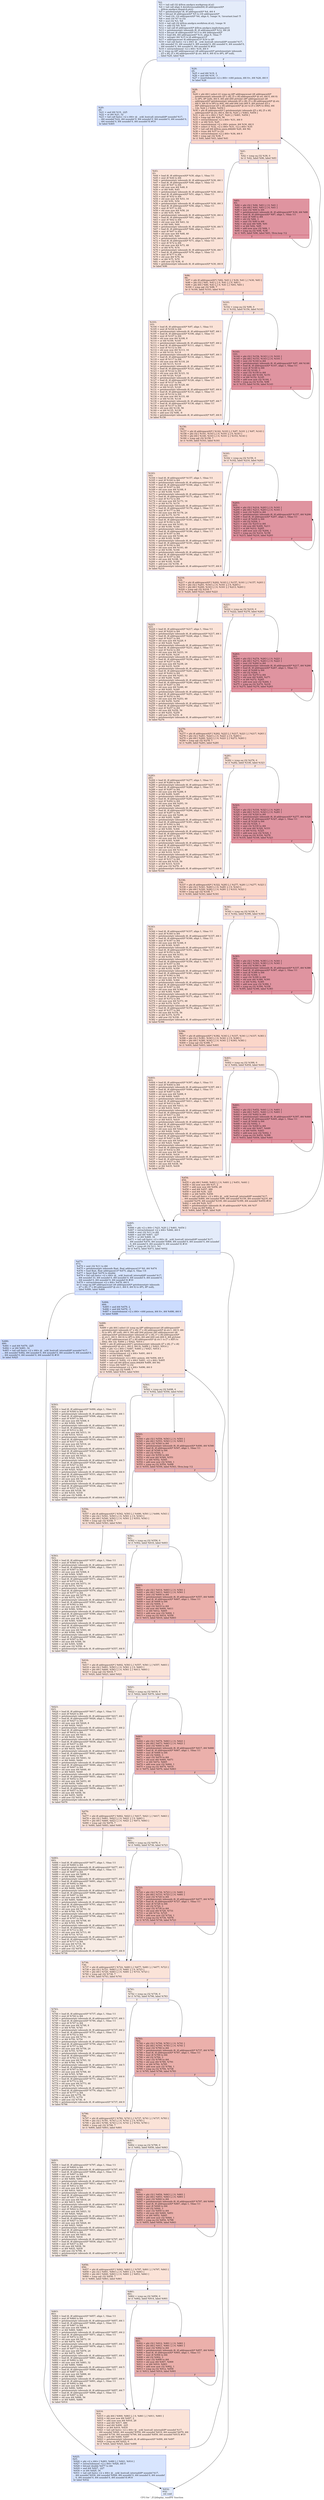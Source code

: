 digraph "CFG for '_Z12display_randPfi' function" {
	label="CFG for '_Z12display_randPfi' function";

	Node0x5fdcbc0 [shape=record,color="#3d50c3ff", style=filled, fillcolor="#c1d4f470",label="{%2:\l  %3 = tail call i32 @llvm.amdgcn.workgroup.id.x()\l  %4 = tail call align 4 dereferenceable(64) i8 addrspace(4)*\l... @llvm.amdgcn.dispatch.ptr()\l  %5 = getelementptr i8, i8 addrspace(4)* %4, i64 4\l  %6 = bitcast i8 addrspace(4)* %5 to i16 addrspace(4)*\l  %7 = load i16, i16 addrspace(4)* %6, align 4, !range !4, !invariant.load !5\l  %8 = zext i16 %7 to i32\l  %9 = mul i32 %3, %8\l  %10 = tail call i32 @llvm.amdgcn.workitem.id.x(), !range !6\l  %11 = add i32 %9, %10\l  %12 = tail call i8 addrspace(4)* @llvm.amdgcn.implicitarg.ptr()\l  %13 = getelementptr inbounds i8, i8 addrspace(4)* %12, i64 24\l  %14 = bitcast i8 addrspace(4)* %13 to i64 addrspace(4)*\l  %15 = load i64, i64 addrspace(4)* %14, align 8, !tbaa !7\l  %16 = inttoptr i64 %15 to i8 addrspace(1)*\l  %17 = addrspacecast i8 addrspace(1)* %16 to i8*\l  %18 = tail call fastcc \<2 x i64\> @__ockl_hostcall_internal(i8* noundef %17,\l... i64 noundef 33, i64 noundef 0, i64 noundef 0, i64 noundef 0, i64 noundef 0,\l... i64 noundef 0, i64 noundef 0, i64 noundef 0) #10\l  %19 = extractelement \<2 x i64\> %18, i64 0\l  br i1 icmp eq (i8* addrspacecast (i8 addrspace(4)* getelementptr inbounds\l... ([5 x i8], [5 x i8] addrspace(4)* @.str, i64 0, i64 0) to i8*), i8* null),\l... label %20, label %24\l|{<s0>T|<s1>F}}"];
	Node0x5fdcbc0:s0 -> Node0x5fdf930;
	Node0x5fdcbc0:s1 -> Node0x5fe0320;
	Node0x5fdf930 [shape=record,color="#3d50c3ff", style=filled, fillcolor="#a7c5fe70",label="{%20:\l20:                                               \l  %21 = and i64 %19, -225\l  %22 = or i64 %21, 32\l  %23 = tail call fastcc \<2 x i64\> @__ockl_hostcall_internal(i8* noundef %17,\l... i64 noundef %22, i64 noundef 0, i64 noundef 0, i64 noundef 0, i64 noundef 0,\l... i64 noundef 0, i64 noundef 0, i64 noundef 0) #10\l  br label %465\l}"];
	Node0x5fdf930 -> Node0x5fe05e0;
	Node0x5fe0320 [shape=record,color="#3d50c3ff", style=filled, fillcolor="#a7c5fe70",label="{%24:\l24:                                               \l  %25 = and i64 %19, 2\l  %26 = and i64 %19, -3\l  %27 = insertelement \<2 x i64\> \<i64 poison, i64 0\>, i64 %26, i64 0\l  br label %28\l}"];
	Node0x5fe0320 -> Node0x5fe1180;
	Node0x5fe1180 [shape=record,color="#3d50c3ff", style=filled, fillcolor="#f6a38570",label="{%28:\l28:                                               \l  %29 = phi i64 [ select (i1 icmp eq (i8* addrspacecast (i8 addrspace(4)*\l... getelementptr inbounds ([5 x i8], [5 x i8] addrspace(4)* @.str, i64 0, i64 0)\l... to i8*), i8* null), i64 0, i64 add (i64 ptrtoint (i8* addrspacecast (i8\l... addrspace(4)* getelementptr inbounds ([5 x i8], [5 x i8] addrspace(4)* @.str,\l... i64 0, i64 4) to i8*) to i64), i64 add (i64 sub (i64 0, i64 ptrtoint ([5 x\l... i8]* addrspacecast ([5 x i8] addrspace(4)* @.str to [5 x i8]*) to i64)), i64\l... 1))), %24 ], [ %462, %454 ]\l  %30 = phi i8 addrspace(4)* [ getelementptr inbounds ([5 x i8], [5 x i8]\l... addrspace(4)* @.str, i64 0, i64 0), %24 ], [ %463, %454 ]\l  %31 = phi \<2 x i64\> [ %27, %24 ], [ %461, %454 ]\l  %32 = icmp ugt i64 %29, 56\l  %33 = extractelement \<2 x i64\> %31, i64 0\l  %34 = or i64 %33, %25\l  %35 = insertelement \<2 x i64\> poison, i64 %34, i64 0\l  %36 = select i1 %32, \<2 x i64\> %31, \<2 x i64\> %35\l  %37 = tail call i64 @llvm.umin.i64(i64 %29, i64 56)\l  %38 = trunc i64 %37 to i32\l  %39 = extractelement \<2 x i64\> %36, i64 0\l  %40 = icmp ugt i32 %38, 7\l  br i1 %40, label %43, label %41\l|{<s0>T|<s1>F}}"];
	Node0x5fe1180:s0 -> Node0x5fe21d0;
	Node0x5fe1180:s1 -> Node0x5fe2260;
	Node0x5fe2260 [shape=record,color="#3d50c3ff", style=filled, fillcolor="#f6bfa670",label="{%41:\l41:                                               \l  %42 = icmp eq i32 %38, 0\l  br i1 %42, label %96, label %83\l|{<s0>T|<s1>F}}"];
	Node0x5fe2260:s0 -> Node0x5fe2460;
	Node0x5fe2260:s1 -> Node0x5fe24b0;
	Node0x5fe21d0 [shape=record,color="#3d50c3ff", style=filled, fillcolor="#f6bfa670",label="{%43:\l43:                                               \l  %44 = load i8, i8 addrspace(4)* %30, align 1, !tbaa !11\l  %45 = zext i8 %44 to i64\l  %46 = getelementptr inbounds i8, i8 addrspace(4)* %30, i64 1\l  %47 = load i8, i8 addrspace(4)* %46, align 1, !tbaa !11\l  %48 = zext i8 %47 to i64\l  %49 = shl nuw nsw i64 %48, 8\l  %50 = or i64 %49, %45\l  %51 = getelementptr inbounds i8, i8 addrspace(4)* %30, i64 2\l  %52 = load i8, i8 addrspace(4)* %51, align 1, !tbaa !11\l  %53 = zext i8 %52 to i64\l  %54 = shl nuw nsw i64 %53, 16\l  %55 = or i64 %50, %54\l  %56 = getelementptr inbounds i8, i8 addrspace(4)* %30, i64 3\l  %57 = load i8, i8 addrspace(4)* %56, align 1, !tbaa !11\l  %58 = zext i8 %57 to i64\l  %59 = shl nuw nsw i64 %58, 24\l  %60 = or i64 %55, %59\l  %61 = getelementptr inbounds i8, i8 addrspace(4)* %30, i64 4\l  %62 = load i8, i8 addrspace(4)* %61, align 1, !tbaa !11\l  %63 = zext i8 %62 to i64\l  %64 = shl nuw nsw i64 %63, 32\l  %65 = or i64 %60, %64\l  %66 = getelementptr inbounds i8, i8 addrspace(4)* %30, i64 5\l  %67 = load i8, i8 addrspace(4)* %66, align 1, !tbaa !11\l  %68 = zext i8 %67 to i64\l  %69 = shl nuw nsw i64 %68, 40\l  %70 = or i64 %65, %69\l  %71 = getelementptr inbounds i8, i8 addrspace(4)* %30, i64 6\l  %72 = load i8, i8 addrspace(4)* %71, align 1, !tbaa !11\l  %73 = zext i8 %72 to i64\l  %74 = shl nuw nsw i64 %73, 48\l  %75 = or i64 %70, %74\l  %76 = getelementptr inbounds i8, i8 addrspace(4)* %30, i64 7\l  %77 = load i8, i8 addrspace(4)* %76, align 1, !tbaa !11\l  %78 = zext i8 %77 to i64\l  %79 = shl nuw i64 %78, 56\l  %80 = or i64 %75, %79\l  %81 = add nsw i32 %38, -8\l  %82 = getelementptr inbounds i8, i8 addrspace(4)* %30, i64 8\l  br label %96\l}"];
	Node0x5fe21d0 -> Node0x5fe2460;
	Node0x5fe24b0 [shape=record,color="#b70d28ff", style=filled, fillcolor="#b70d2870",label="{%83:\l83:                                               \l  %84 = phi i32 [ %94, %83 ], [ 0, %41 ]\l  %85 = phi i64 [ %93, %83 ], [ 0, %41 ]\l  %86 = zext i32 %84 to i64\l  %87 = getelementptr inbounds i8, i8 addrspace(4)* %30, i64 %86\l  %88 = load i8, i8 addrspace(4)* %87, align 1, !tbaa !11\l  %89 = zext i8 %88 to i64\l  %90 = shl i32 %84, 3\l  %91 = zext i32 %90 to i64\l  %92 = shl nuw i64 %89, %91\l  %93 = or i64 %92, %85\l  %94 = add nuw nsw i32 %84, 1\l  %95 = icmp eq i32 %94, %38\l  br i1 %95, label %96, label %83, !llvm.loop !12\l|{<s0>T|<s1>F}}"];
	Node0x5fe24b0:s0 -> Node0x5fe2460;
	Node0x5fe24b0:s1 -> Node0x5fe24b0;
	Node0x5fe2460 [shape=record,color="#3d50c3ff", style=filled, fillcolor="#f6a38570",label="{%96:\l96:                                               \l  %97 = phi i8 addrspace(4)* [ %82, %43 ], [ %30, %41 ], [ %30, %83 ]\l  %98 = phi i32 [ %81, %43 ], [ 0, %41 ], [ 0, %83 ]\l  %99 = phi i64 [ %80, %43 ], [ 0, %41 ], [ %93, %83 ]\l  %100 = icmp ugt i32 %98, 7\l  br i1 %100, label %103, label %101\l|{<s0>T|<s1>F}}"];
	Node0x5fe2460:s0 -> Node0x5fe5160;
	Node0x5fe2460:s1 -> Node0x5fe51b0;
	Node0x5fe51b0 [shape=record,color="#3d50c3ff", style=filled, fillcolor="#f6bfa670",label="{%101:\l101:                                              \l  %102 = icmp eq i32 %98, 0\l  br i1 %102, label %156, label %143\l|{<s0>T|<s1>F}}"];
	Node0x5fe51b0:s0 -> Node0x5fe5380;
	Node0x5fe51b0:s1 -> Node0x5fe53d0;
	Node0x5fe5160 [shape=record,color="#3d50c3ff", style=filled, fillcolor="#f6bfa670",label="{%103:\l103:                                              \l  %104 = load i8, i8 addrspace(4)* %97, align 1, !tbaa !11\l  %105 = zext i8 %104 to i64\l  %106 = getelementptr inbounds i8, i8 addrspace(4)* %97, i64 1\l  %107 = load i8, i8 addrspace(4)* %106, align 1, !tbaa !11\l  %108 = zext i8 %107 to i64\l  %109 = shl nuw nsw i64 %108, 8\l  %110 = or i64 %109, %105\l  %111 = getelementptr inbounds i8, i8 addrspace(4)* %97, i64 2\l  %112 = load i8, i8 addrspace(4)* %111, align 1, !tbaa !11\l  %113 = zext i8 %112 to i64\l  %114 = shl nuw nsw i64 %113, 16\l  %115 = or i64 %110, %114\l  %116 = getelementptr inbounds i8, i8 addrspace(4)* %97, i64 3\l  %117 = load i8, i8 addrspace(4)* %116, align 1, !tbaa !11\l  %118 = zext i8 %117 to i64\l  %119 = shl nuw nsw i64 %118, 24\l  %120 = or i64 %115, %119\l  %121 = getelementptr inbounds i8, i8 addrspace(4)* %97, i64 4\l  %122 = load i8, i8 addrspace(4)* %121, align 1, !tbaa !11\l  %123 = zext i8 %122 to i64\l  %124 = shl nuw nsw i64 %123, 32\l  %125 = or i64 %120, %124\l  %126 = getelementptr inbounds i8, i8 addrspace(4)* %97, i64 5\l  %127 = load i8, i8 addrspace(4)* %126, align 1, !tbaa !11\l  %128 = zext i8 %127 to i64\l  %129 = shl nuw nsw i64 %128, 40\l  %130 = or i64 %125, %129\l  %131 = getelementptr inbounds i8, i8 addrspace(4)* %97, i64 6\l  %132 = load i8, i8 addrspace(4)* %131, align 1, !tbaa !11\l  %133 = zext i8 %132 to i64\l  %134 = shl nuw nsw i64 %133, 48\l  %135 = or i64 %130, %134\l  %136 = getelementptr inbounds i8, i8 addrspace(4)* %97, i64 7\l  %137 = load i8, i8 addrspace(4)* %136, align 1, !tbaa !11\l  %138 = zext i8 %137 to i64\l  %139 = shl nuw i64 %138, 56\l  %140 = or i64 %135, %139\l  %141 = add nsw i32 %98, -8\l  %142 = getelementptr inbounds i8, i8 addrspace(4)* %97, i64 8\l  br label %156\l}"];
	Node0x5fe5160 -> Node0x5fe5380;
	Node0x5fe53d0 [shape=record,color="#b70d28ff", style=filled, fillcolor="#b70d2870",label="{%143:\l143:                                              \l  %144 = phi i32 [ %154, %143 ], [ 0, %101 ]\l  %145 = phi i64 [ %153, %143 ], [ 0, %101 ]\l  %146 = zext i32 %144 to i64\l  %147 = getelementptr inbounds i8, i8 addrspace(4)* %97, i64 %146\l  %148 = load i8, i8 addrspace(4)* %147, align 1, !tbaa !11\l  %149 = zext i8 %148 to i64\l  %150 = shl i32 %144, 3\l  %151 = zext i32 %150 to i64\l  %152 = shl nuw i64 %149, %151\l  %153 = or i64 %152, %145\l  %154 = add nuw nsw i32 %144, 1\l  %155 = icmp eq i32 %154, %98\l  br i1 %155, label %156, label %143\l|{<s0>T|<s1>F}}"];
	Node0x5fe53d0:s0 -> Node0x5fe5380;
	Node0x5fe53d0:s1 -> Node0x5fe53d0;
	Node0x5fe5380 [shape=record,color="#3d50c3ff", style=filled, fillcolor="#f6a38570",label="{%156:\l156:                                              \l  %157 = phi i8 addrspace(4)* [ %142, %103 ], [ %97, %101 ], [ %97, %143 ]\l  %158 = phi i32 [ %141, %103 ], [ 0, %101 ], [ 0, %143 ]\l  %159 = phi i64 [ %140, %103 ], [ 0, %101 ], [ %153, %143 ]\l  %160 = icmp ugt i32 %158, 7\l  br i1 %160, label %163, label %161\l|{<s0>T|<s1>F}}"];
	Node0x5fe5380:s0 -> Node0x5fe78a0;
	Node0x5fe5380:s1 -> Node0x5fe78f0;
	Node0x5fe78f0 [shape=record,color="#3d50c3ff", style=filled, fillcolor="#f6bfa670",label="{%161:\l161:                                              \l  %162 = icmp eq i32 %158, 0\l  br i1 %162, label %216, label %203\l|{<s0>T|<s1>F}}"];
	Node0x5fe78f0:s0 -> Node0x5fe7a80;
	Node0x5fe78f0:s1 -> Node0x5fe7ad0;
	Node0x5fe78a0 [shape=record,color="#3d50c3ff", style=filled, fillcolor="#f6bfa670",label="{%163:\l163:                                              \l  %164 = load i8, i8 addrspace(4)* %157, align 1, !tbaa !11\l  %165 = zext i8 %164 to i64\l  %166 = getelementptr inbounds i8, i8 addrspace(4)* %157, i64 1\l  %167 = load i8, i8 addrspace(4)* %166, align 1, !tbaa !11\l  %168 = zext i8 %167 to i64\l  %169 = shl nuw nsw i64 %168, 8\l  %170 = or i64 %169, %165\l  %171 = getelementptr inbounds i8, i8 addrspace(4)* %157, i64 2\l  %172 = load i8, i8 addrspace(4)* %171, align 1, !tbaa !11\l  %173 = zext i8 %172 to i64\l  %174 = shl nuw nsw i64 %173, 16\l  %175 = or i64 %170, %174\l  %176 = getelementptr inbounds i8, i8 addrspace(4)* %157, i64 3\l  %177 = load i8, i8 addrspace(4)* %176, align 1, !tbaa !11\l  %178 = zext i8 %177 to i64\l  %179 = shl nuw nsw i64 %178, 24\l  %180 = or i64 %175, %179\l  %181 = getelementptr inbounds i8, i8 addrspace(4)* %157, i64 4\l  %182 = load i8, i8 addrspace(4)* %181, align 1, !tbaa !11\l  %183 = zext i8 %182 to i64\l  %184 = shl nuw nsw i64 %183, 32\l  %185 = or i64 %180, %184\l  %186 = getelementptr inbounds i8, i8 addrspace(4)* %157, i64 5\l  %187 = load i8, i8 addrspace(4)* %186, align 1, !tbaa !11\l  %188 = zext i8 %187 to i64\l  %189 = shl nuw nsw i64 %188, 40\l  %190 = or i64 %185, %189\l  %191 = getelementptr inbounds i8, i8 addrspace(4)* %157, i64 6\l  %192 = load i8, i8 addrspace(4)* %191, align 1, !tbaa !11\l  %193 = zext i8 %192 to i64\l  %194 = shl nuw nsw i64 %193, 48\l  %195 = or i64 %190, %194\l  %196 = getelementptr inbounds i8, i8 addrspace(4)* %157, i64 7\l  %197 = load i8, i8 addrspace(4)* %196, align 1, !tbaa !11\l  %198 = zext i8 %197 to i64\l  %199 = shl nuw i64 %198, 56\l  %200 = or i64 %195, %199\l  %201 = add nsw i32 %158, -8\l  %202 = getelementptr inbounds i8, i8 addrspace(4)* %157, i64 8\l  br label %216\l}"];
	Node0x5fe78a0 -> Node0x5fe7a80;
	Node0x5fe7ad0 [shape=record,color="#b70d28ff", style=filled, fillcolor="#b70d2870",label="{%203:\l203:                                              \l  %204 = phi i32 [ %214, %203 ], [ 0, %161 ]\l  %205 = phi i64 [ %213, %203 ], [ 0, %161 ]\l  %206 = zext i32 %204 to i64\l  %207 = getelementptr inbounds i8, i8 addrspace(4)* %157, i64 %206\l  %208 = load i8, i8 addrspace(4)* %207, align 1, !tbaa !11\l  %209 = zext i8 %208 to i64\l  %210 = shl i32 %204, 3\l  %211 = zext i32 %210 to i64\l  %212 = shl nuw i64 %209, %211\l  %213 = or i64 %212, %205\l  %214 = add nuw nsw i32 %204, 1\l  %215 = icmp eq i32 %214, %158\l  br i1 %215, label %216, label %203\l|{<s0>T|<s1>F}}"];
	Node0x5fe7ad0:s0 -> Node0x5fe7a80;
	Node0x5fe7ad0:s1 -> Node0x5fe7ad0;
	Node0x5fe7a80 [shape=record,color="#3d50c3ff", style=filled, fillcolor="#f6a38570",label="{%216:\l216:                                              \l  %217 = phi i8 addrspace(4)* [ %202, %163 ], [ %157, %161 ], [ %157, %203 ]\l  %218 = phi i32 [ %201, %163 ], [ 0, %161 ], [ 0, %203 ]\l  %219 = phi i64 [ %200, %163 ], [ 0, %161 ], [ %213, %203 ]\l  %220 = icmp ugt i32 %218, 7\l  br i1 %220, label %223, label %221\l|{<s0>T|<s1>F}}"];
	Node0x5fe7a80:s0 -> Node0x5fe9b20;
	Node0x5fe7a80:s1 -> Node0x5fe9b70;
	Node0x5fe9b70 [shape=record,color="#3d50c3ff", style=filled, fillcolor="#f6bfa670",label="{%221:\l221:                                              \l  %222 = icmp eq i32 %218, 0\l  br i1 %222, label %276, label %263\l|{<s0>T|<s1>F}}"];
	Node0x5fe9b70:s0 -> Node0x5fe9d00;
	Node0x5fe9b70:s1 -> Node0x5fe9d50;
	Node0x5fe9b20 [shape=record,color="#3d50c3ff", style=filled, fillcolor="#f6bfa670",label="{%223:\l223:                                              \l  %224 = load i8, i8 addrspace(4)* %217, align 1, !tbaa !11\l  %225 = zext i8 %224 to i64\l  %226 = getelementptr inbounds i8, i8 addrspace(4)* %217, i64 1\l  %227 = load i8, i8 addrspace(4)* %226, align 1, !tbaa !11\l  %228 = zext i8 %227 to i64\l  %229 = shl nuw nsw i64 %228, 8\l  %230 = or i64 %229, %225\l  %231 = getelementptr inbounds i8, i8 addrspace(4)* %217, i64 2\l  %232 = load i8, i8 addrspace(4)* %231, align 1, !tbaa !11\l  %233 = zext i8 %232 to i64\l  %234 = shl nuw nsw i64 %233, 16\l  %235 = or i64 %230, %234\l  %236 = getelementptr inbounds i8, i8 addrspace(4)* %217, i64 3\l  %237 = load i8, i8 addrspace(4)* %236, align 1, !tbaa !11\l  %238 = zext i8 %237 to i64\l  %239 = shl nuw nsw i64 %238, 24\l  %240 = or i64 %235, %239\l  %241 = getelementptr inbounds i8, i8 addrspace(4)* %217, i64 4\l  %242 = load i8, i8 addrspace(4)* %241, align 1, !tbaa !11\l  %243 = zext i8 %242 to i64\l  %244 = shl nuw nsw i64 %243, 32\l  %245 = or i64 %240, %244\l  %246 = getelementptr inbounds i8, i8 addrspace(4)* %217, i64 5\l  %247 = load i8, i8 addrspace(4)* %246, align 1, !tbaa !11\l  %248 = zext i8 %247 to i64\l  %249 = shl nuw nsw i64 %248, 40\l  %250 = or i64 %245, %249\l  %251 = getelementptr inbounds i8, i8 addrspace(4)* %217, i64 6\l  %252 = load i8, i8 addrspace(4)* %251, align 1, !tbaa !11\l  %253 = zext i8 %252 to i64\l  %254 = shl nuw nsw i64 %253, 48\l  %255 = or i64 %250, %254\l  %256 = getelementptr inbounds i8, i8 addrspace(4)* %217, i64 7\l  %257 = load i8, i8 addrspace(4)* %256, align 1, !tbaa !11\l  %258 = zext i8 %257 to i64\l  %259 = shl nuw i64 %258, 56\l  %260 = or i64 %255, %259\l  %261 = add nsw i32 %218, -8\l  %262 = getelementptr inbounds i8, i8 addrspace(4)* %217, i64 8\l  br label %276\l}"];
	Node0x5fe9b20 -> Node0x5fe9d00;
	Node0x5fe9d50 [shape=record,color="#b70d28ff", style=filled, fillcolor="#b70d2870",label="{%263:\l263:                                              \l  %264 = phi i32 [ %274, %263 ], [ 0, %221 ]\l  %265 = phi i64 [ %273, %263 ], [ 0, %221 ]\l  %266 = zext i32 %264 to i64\l  %267 = getelementptr inbounds i8, i8 addrspace(4)* %217, i64 %266\l  %268 = load i8, i8 addrspace(4)* %267, align 1, !tbaa !11\l  %269 = zext i8 %268 to i64\l  %270 = shl i32 %264, 3\l  %271 = zext i32 %270 to i64\l  %272 = shl nuw i64 %269, %271\l  %273 = or i64 %272, %265\l  %274 = add nuw nsw i32 %264, 1\l  %275 = icmp eq i32 %274, %218\l  br i1 %275, label %276, label %263\l|{<s0>T|<s1>F}}"];
	Node0x5fe9d50:s0 -> Node0x5fe9d00;
	Node0x5fe9d50:s1 -> Node0x5fe9d50;
	Node0x5fe9d00 [shape=record,color="#3d50c3ff", style=filled, fillcolor="#f6a38570",label="{%276:\l276:                                              \l  %277 = phi i8 addrspace(4)* [ %262, %223 ], [ %217, %221 ], [ %217, %263 ]\l  %278 = phi i32 [ %261, %223 ], [ 0, %221 ], [ 0, %263 ]\l  %279 = phi i64 [ %260, %223 ], [ 0, %221 ], [ %273, %263 ]\l  %280 = icmp ugt i32 %278, 7\l  br i1 %280, label %283, label %281\l|{<s0>T|<s1>F}}"];
	Node0x5fe9d00:s0 -> Node0x5fec590;
	Node0x5fe9d00:s1 -> Node0x5fec5e0;
	Node0x5fec5e0 [shape=record,color="#3d50c3ff", style=filled, fillcolor="#f6bfa670",label="{%281:\l281:                                              \l  %282 = icmp eq i32 %278, 0\l  br i1 %282, label %336, label %323\l|{<s0>T|<s1>F}}"];
	Node0x5fec5e0:s0 -> Node0x5fec770;
	Node0x5fec5e0:s1 -> Node0x5fec7c0;
	Node0x5fec590 [shape=record,color="#3d50c3ff", style=filled, fillcolor="#f6bfa670",label="{%283:\l283:                                              \l  %284 = load i8, i8 addrspace(4)* %277, align 1, !tbaa !11\l  %285 = zext i8 %284 to i64\l  %286 = getelementptr inbounds i8, i8 addrspace(4)* %277, i64 1\l  %287 = load i8, i8 addrspace(4)* %286, align 1, !tbaa !11\l  %288 = zext i8 %287 to i64\l  %289 = shl nuw nsw i64 %288, 8\l  %290 = or i64 %289, %285\l  %291 = getelementptr inbounds i8, i8 addrspace(4)* %277, i64 2\l  %292 = load i8, i8 addrspace(4)* %291, align 1, !tbaa !11\l  %293 = zext i8 %292 to i64\l  %294 = shl nuw nsw i64 %293, 16\l  %295 = or i64 %290, %294\l  %296 = getelementptr inbounds i8, i8 addrspace(4)* %277, i64 3\l  %297 = load i8, i8 addrspace(4)* %296, align 1, !tbaa !11\l  %298 = zext i8 %297 to i64\l  %299 = shl nuw nsw i64 %298, 24\l  %300 = or i64 %295, %299\l  %301 = getelementptr inbounds i8, i8 addrspace(4)* %277, i64 4\l  %302 = load i8, i8 addrspace(4)* %301, align 1, !tbaa !11\l  %303 = zext i8 %302 to i64\l  %304 = shl nuw nsw i64 %303, 32\l  %305 = or i64 %300, %304\l  %306 = getelementptr inbounds i8, i8 addrspace(4)* %277, i64 5\l  %307 = load i8, i8 addrspace(4)* %306, align 1, !tbaa !11\l  %308 = zext i8 %307 to i64\l  %309 = shl nuw nsw i64 %308, 40\l  %310 = or i64 %305, %309\l  %311 = getelementptr inbounds i8, i8 addrspace(4)* %277, i64 6\l  %312 = load i8, i8 addrspace(4)* %311, align 1, !tbaa !11\l  %313 = zext i8 %312 to i64\l  %314 = shl nuw nsw i64 %313, 48\l  %315 = or i64 %310, %314\l  %316 = getelementptr inbounds i8, i8 addrspace(4)* %277, i64 7\l  %317 = load i8, i8 addrspace(4)* %316, align 1, !tbaa !11\l  %318 = zext i8 %317 to i64\l  %319 = shl nuw i64 %318, 56\l  %320 = or i64 %315, %319\l  %321 = add nsw i32 %278, -8\l  %322 = getelementptr inbounds i8, i8 addrspace(4)* %277, i64 8\l  br label %336\l}"];
	Node0x5fec590 -> Node0x5fec770;
	Node0x5fec7c0 [shape=record,color="#b70d28ff", style=filled, fillcolor="#b70d2870",label="{%323:\l323:                                              \l  %324 = phi i32 [ %334, %323 ], [ 0, %281 ]\l  %325 = phi i64 [ %333, %323 ], [ 0, %281 ]\l  %326 = zext i32 %324 to i64\l  %327 = getelementptr inbounds i8, i8 addrspace(4)* %277, i64 %326\l  %328 = load i8, i8 addrspace(4)* %327, align 1, !tbaa !11\l  %329 = zext i8 %328 to i64\l  %330 = shl i32 %324, 3\l  %331 = zext i32 %330 to i64\l  %332 = shl nuw i64 %329, %331\l  %333 = or i64 %332, %325\l  %334 = add nuw nsw i32 %324, 1\l  %335 = icmp eq i32 %334, %278\l  br i1 %335, label %336, label %323\l|{<s0>T|<s1>F}}"];
	Node0x5fec7c0:s0 -> Node0x5fec770;
	Node0x5fec7c0:s1 -> Node0x5fec7c0;
	Node0x5fec770 [shape=record,color="#3d50c3ff", style=filled, fillcolor="#f6a38570",label="{%336:\l336:                                              \l  %337 = phi i8 addrspace(4)* [ %322, %283 ], [ %277, %281 ], [ %277, %323 ]\l  %338 = phi i32 [ %321, %283 ], [ 0, %281 ], [ 0, %323 ]\l  %339 = phi i64 [ %320, %283 ], [ 0, %281 ], [ %333, %323 ]\l  %340 = icmp ugt i32 %338, 7\l  br i1 %340, label %343, label %341\l|{<s0>T|<s1>F}}"];
	Node0x5fec770:s0 -> Node0x5fef1e0;
	Node0x5fec770:s1 -> Node0x5fef230;
	Node0x5fef230 [shape=record,color="#3d50c3ff", style=filled, fillcolor="#f6bfa670",label="{%341:\l341:                                              \l  %342 = icmp eq i32 %338, 0\l  br i1 %342, label %396, label %383\l|{<s0>T|<s1>F}}"];
	Node0x5fef230:s0 -> Node0x5fef3c0;
	Node0x5fef230:s1 -> Node0x5fef410;
	Node0x5fef1e0 [shape=record,color="#3d50c3ff", style=filled, fillcolor="#f6bfa670",label="{%343:\l343:                                              \l  %344 = load i8, i8 addrspace(4)* %337, align 1, !tbaa !11\l  %345 = zext i8 %344 to i64\l  %346 = getelementptr inbounds i8, i8 addrspace(4)* %337, i64 1\l  %347 = load i8, i8 addrspace(4)* %346, align 1, !tbaa !11\l  %348 = zext i8 %347 to i64\l  %349 = shl nuw nsw i64 %348, 8\l  %350 = or i64 %349, %345\l  %351 = getelementptr inbounds i8, i8 addrspace(4)* %337, i64 2\l  %352 = load i8, i8 addrspace(4)* %351, align 1, !tbaa !11\l  %353 = zext i8 %352 to i64\l  %354 = shl nuw nsw i64 %353, 16\l  %355 = or i64 %350, %354\l  %356 = getelementptr inbounds i8, i8 addrspace(4)* %337, i64 3\l  %357 = load i8, i8 addrspace(4)* %356, align 1, !tbaa !11\l  %358 = zext i8 %357 to i64\l  %359 = shl nuw nsw i64 %358, 24\l  %360 = or i64 %355, %359\l  %361 = getelementptr inbounds i8, i8 addrspace(4)* %337, i64 4\l  %362 = load i8, i8 addrspace(4)* %361, align 1, !tbaa !11\l  %363 = zext i8 %362 to i64\l  %364 = shl nuw nsw i64 %363, 32\l  %365 = or i64 %360, %364\l  %366 = getelementptr inbounds i8, i8 addrspace(4)* %337, i64 5\l  %367 = load i8, i8 addrspace(4)* %366, align 1, !tbaa !11\l  %368 = zext i8 %367 to i64\l  %369 = shl nuw nsw i64 %368, 40\l  %370 = or i64 %365, %369\l  %371 = getelementptr inbounds i8, i8 addrspace(4)* %337, i64 6\l  %372 = load i8, i8 addrspace(4)* %371, align 1, !tbaa !11\l  %373 = zext i8 %372 to i64\l  %374 = shl nuw nsw i64 %373, 48\l  %375 = or i64 %370, %374\l  %376 = getelementptr inbounds i8, i8 addrspace(4)* %337, i64 7\l  %377 = load i8, i8 addrspace(4)* %376, align 1, !tbaa !11\l  %378 = zext i8 %377 to i64\l  %379 = shl nuw i64 %378, 56\l  %380 = or i64 %375, %379\l  %381 = add nsw i32 %338, -8\l  %382 = getelementptr inbounds i8, i8 addrspace(4)* %337, i64 8\l  br label %396\l}"];
	Node0x5fef1e0 -> Node0x5fef3c0;
	Node0x5fef410 [shape=record,color="#b70d28ff", style=filled, fillcolor="#b70d2870",label="{%383:\l383:                                              \l  %384 = phi i32 [ %394, %383 ], [ 0, %341 ]\l  %385 = phi i64 [ %393, %383 ], [ 0, %341 ]\l  %386 = zext i32 %384 to i64\l  %387 = getelementptr inbounds i8, i8 addrspace(4)* %337, i64 %386\l  %388 = load i8, i8 addrspace(4)* %387, align 1, !tbaa !11\l  %389 = zext i8 %388 to i64\l  %390 = shl i32 %384, 3\l  %391 = zext i32 %390 to i64\l  %392 = shl nuw i64 %389, %391\l  %393 = or i64 %392, %385\l  %394 = add nuw nsw i32 %384, 1\l  %395 = icmp eq i32 %394, %338\l  br i1 %395, label %396, label %383\l|{<s0>T|<s1>F}}"];
	Node0x5fef410:s0 -> Node0x5fef3c0;
	Node0x5fef410:s1 -> Node0x5fef410;
	Node0x5fef3c0 [shape=record,color="#3d50c3ff", style=filled, fillcolor="#f6a38570",label="{%396:\l396:                                              \l  %397 = phi i8 addrspace(4)* [ %382, %343 ], [ %337, %341 ], [ %337, %383 ]\l  %398 = phi i32 [ %381, %343 ], [ 0, %341 ], [ 0, %383 ]\l  %399 = phi i64 [ %380, %343 ], [ 0, %341 ], [ %393, %383 ]\l  %400 = icmp ugt i32 %398, 7\l  br i1 %400, label %403, label %401\l|{<s0>T|<s1>F}}"];
	Node0x5fef3c0:s0 -> Node0x5ff1a40;
	Node0x5fef3c0:s1 -> Node0x5ff1a90;
	Node0x5ff1a90 [shape=record,color="#3d50c3ff", style=filled, fillcolor="#f6bfa670",label="{%401:\l401:                                              \l  %402 = icmp eq i32 %398, 0\l  br i1 %402, label %454, label %441\l|{<s0>T|<s1>F}}"];
	Node0x5ff1a90:s0 -> Node0x5fe15f0;
	Node0x5ff1a90:s1 -> Node0x5ff1c20;
	Node0x5ff1a40 [shape=record,color="#3d50c3ff", style=filled, fillcolor="#f6bfa670",label="{%403:\l403:                                              \l  %404 = load i8, i8 addrspace(4)* %397, align 1, !tbaa !11\l  %405 = zext i8 %404 to i64\l  %406 = getelementptr inbounds i8, i8 addrspace(4)* %397, i64 1\l  %407 = load i8, i8 addrspace(4)* %406, align 1, !tbaa !11\l  %408 = zext i8 %407 to i64\l  %409 = shl nuw nsw i64 %408, 8\l  %410 = or i64 %409, %405\l  %411 = getelementptr inbounds i8, i8 addrspace(4)* %397, i64 2\l  %412 = load i8, i8 addrspace(4)* %411, align 1, !tbaa !11\l  %413 = zext i8 %412 to i64\l  %414 = shl nuw nsw i64 %413, 16\l  %415 = or i64 %410, %414\l  %416 = getelementptr inbounds i8, i8 addrspace(4)* %397, i64 3\l  %417 = load i8, i8 addrspace(4)* %416, align 1, !tbaa !11\l  %418 = zext i8 %417 to i64\l  %419 = shl nuw nsw i64 %418, 24\l  %420 = or i64 %415, %419\l  %421 = getelementptr inbounds i8, i8 addrspace(4)* %397, i64 4\l  %422 = load i8, i8 addrspace(4)* %421, align 1, !tbaa !11\l  %423 = zext i8 %422 to i64\l  %424 = shl nuw nsw i64 %423, 32\l  %425 = or i64 %420, %424\l  %426 = getelementptr inbounds i8, i8 addrspace(4)* %397, i64 5\l  %427 = load i8, i8 addrspace(4)* %426, align 1, !tbaa !11\l  %428 = zext i8 %427 to i64\l  %429 = shl nuw nsw i64 %428, 40\l  %430 = or i64 %425, %429\l  %431 = getelementptr inbounds i8, i8 addrspace(4)* %397, i64 6\l  %432 = load i8, i8 addrspace(4)* %431, align 1, !tbaa !11\l  %433 = zext i8 %432 to i64\l  %434 = shl nuw nsw i64 %433, 48\l  %435 = or i64 %430, %434\l  %436 = getelementptr inbounds i8, i8 addrspace(4)* %397, i64 7\l  %437 = load i8, i8 addrspace(4)* %436, align 1, !tbaa !11\l  %438 = zext i8 %437 to i64\l  %439 = shl nuw i64 %438, 56\l  %440 = or i64 %435, %439\l  br label %454\l}"];
	Node0x5ff1a40 -> Node0x5fe15f0;
	Node0x5ff1c20 [shape=record,color="#b70d28ff", style=filled, fillcolor="#b70d2870",label="{%441:\l441:                                              \l  %442 = phi i32 [ %452, %441 ], [ 0, %401 ]\l  %443 = phi i64 [ %451, %441 ], [ 0, %401 ]\l  %444 = zext i32 %442 to i64\l  %445 = getelementptr inbounds i8, i8 addrspace(4)* %397, i64 %444\l  %446 = load i8, i8 addrspace(4)* %445, align 1, !tbaa !11\l  %447 = zext i8 %446 to i64\l  %448 = shl i32 %442, 3\l  %449 = zext i32 %448 to i64\l  %450 = shl nuw i64 %447, %449\l  %451 = or i64 %450, %443\l  %452 = add nuw nsw i32 %442, 1\l  %453 = icmp eq i32 %452, %398\l  br i1 %453, label %454, label %441\l|{<s0>T|<s1>F}}"];
	Node0x5ff1c20:s0 -> Node0x5fe15f0;
	Node0x5ff1c20:s1 -> Node0x5ff1c20;
	Node0x5fe15f0 [shape=record,color="#3d50c3ff", style=filled, fillcolor="#f6a38570",label="{%454:\l454:                                              \l  %455 = phi i64 [ %440, %403 ], [ 0, %401 ], [ %451, %441 ]\l  %456 = shl nuw nsw i64 %37, 2\l  %457 = add nuw nsw i64 %456, 28\l  %458 = and i64 %457, 480\l  %459 = and i64 %39, -225\l  %460 = or i64 %459, %458\l  %461 = tail call fastcc \<2 x i64\> @__ockl_hostcall_internal(i8* noundef %17,\l... i64 noundef %460, i64 noundef %99, i64 noundef %159, i64 noundef %219, i64\l... noundef %279, i64 noundef %339, i64 noundef %399, i64 noundef %455) #10\l  %462 = sub i64 %29, %37\l  %463 = getelementptr inbounds i8, i8 addrspace(4)* %30, i64 %37\l  %464 = icmp eq i64 %462, 0\l  br i1 %464, label %465, label %28\l|{<s0>T|<s1>F}}"];
	Node0x5fe15f0:s0 -> Node0x5fe05e0;
	Node0x5fe15f0:s1 -> Node0x5fe1180;
	Node0x5fe05e0 [shape=record,color="#3d50c3ff", style=filled, fillcolor="#c1d4f470",label="{%465:\l465:                                              \l  %466 = phi \<2 x i64\> [ %23, %20 ], [ %461, %454 ]\l  %467 = extractelement \<2 x i64\> %466, i64 0\l  %468 = zext i32 %11 to i64\l  %469 = and i64 %467, -227\l  %470 = or i64 %469, 34\l  %471 = tail call fastcc \<2 x i64\> @__ockl_hostcall_internal(i8* noundef %17,\l... i64 noundef %470, i64 noundef %468, i64 noundef 0, i64 noundef 0, i64 noundef\l... 0, i64 noundef 0, i64 noundef 0, i64 noundef 0) #10\l  %472 = icmp slt i32 %11, %1\l  br i1 %472, label %473, label %932\l|{<s0>T|<s1>F}}"];
	Node0x5fe05e0:s0 -> Node0x5ff43e0;
	Node0x5fe05e0:s1 -> Node0x5ff4610;
	Node0x5ff43e0 [shape=record,color="#3d50c3ff", style=filled, fillcolor="#a7c5fe70",label="{%473:\l473:                                              \l  %474 = sext i32 %11 to i64\l  %475 = getelementptr inbounds float, float addrspace(1)* %0, i64 %474\l  %476 = load float, float addrspace(1)* %475, align 4, !tbaa !14\l  %477 = fpext float %476 to double\l  %478 = tail call fastcc \<2 x i64\> @__ockl_hostcall_internal(i8* noundef %17,\l... i64 noundef 33, i64 noundef 0, i64 noundef 0, i64 noundef 0, i64 noundef 0,\l... i64 noundef 0, i64 noundef 0, i64 noundef 0) #10\l  %479 = extractelement \<2 x i64\> %478, i64 0\l  br i1 icmp eq (i8* addrspacecast (i8 addrspace(4)* getelementptr inbounds\l... ([7 x i8], [7 x i8] addrspace(4)* @.str.1, i64 0, i64 0) to i8*), i8* null),\l... label %480, label %484\l|{<s0>T|<s1>F}}"];
	Node0x5ff43e0:s0 -> Node0x5ff5110;
	Node0x5ff43e0:s1 -> Node0x5ff5160;
	Node0x5ff5110 [shape=record,color="#3d50c3ff", style=filled, fillcolor="#8caffe70",label="{%480:\l480:                                              \l  %481 = and i64 %479, -225\l  %482 = or i64 %481, 32\l  %483 = tail call fastcc \<2 x i64\> @__ockl_hostcall_internal(i8* noundef %17,\l... i64 noundef %482, i64 noundef 0, i64 noundef 0, i64 noundef 0, i64 noundef 0,\l... i64 noundef 0, i64 noundef 0, i64 noundef 0) #10\l  br label %925\l}"];
	Node0x5ff5110 -> Node0x5ff53d0;
	Node0x5ff5160 [shape=record,color="#3d50c3ff", style=filled, fillcolor="#8caffe70",label="{%484:\l484:                                              \l  %485 = and i64 %479, 2\l  %486 = and i64 %479, -3\l  %487 = insertelement \<2 x i64\> \<i64 poison, i64 0\>, i64 %486, i64 0\l  br label %488\l}"];
	Node0x5ff5160 -> Node0x5ff5490;
	Node0x5ff5490 [shape=record,color="#3d50c3ff", style=filled, fillcolor="#f6bfa670",label="{%488:\l488:                                              \l  %489 = phi i64 [ select (i1 icmp eq (i8* addrspacecast (i8 addrspace(4)*\l... getelementptr inbounds ([7 x i8], [7 x i8] addrspace(4)* @.str.1, i64 0, i64\l... 0) to i8*), i8* null), i64 0, i64 add (i64 ptrtoint (i8* addrspacecast (i8\l... addrspace(4)* getelementptr inbounds ([7 x i8], [7 x i8] addrspace(4)*\l... @.str.1, i64 0, i64 6) to i8*) to i64), i64 add (i64 sub (i64 0, i64 ptrtoint\l... ([7 x i8]* addrspacecast ([7 x i8] addrspace(4)* @.str.1 to [7 x i8]*) to\l... i64)), i64 1))), %484 ], [ %922, %914 ]\l  %490 = phi i8 addrspace(4)* [ getelementptr inbounds ([7 x i8], [7 x i8]\l... addrspace(4)* @.str.1, i64 0, i64 0), %484 ], [ %923, %914 ]\l  %491 = phi \<2 x i64\> [ %487, %484 ], [ %921, %914 ]\l  %492 = icmp ugt i64 %489, 56\l  %493 = extractelement \<2 x i64\> %491, i64 0\l  %494 = or i64 %493, %485\l  %495 = insertelement \<2 x i64\> poison, i64 %494, i64 0\l  %496 = select i1 %492, \<2 x i64\> %491, \<2 x i64\> %495\l  %497 = tail call i64 @llvm.umin.i64(i64 %489, i64 56)\l  %498 = trunc i64 %497 to i32\l  %499 = extractelement \<2 x i64\> %496, i64 0\l  %500 = icmp ugt i32 %498, 7\l  br i1 %500, label %503, label %501\l|{<s0>T|<s1>F}}"];
	Node0x5ff5490:s0 -> Node0x5ff6500;
	Node0x5ff5490:s1 -> Node0x5ff6590;
	Node0x5ff6590 [shape=record,color="#3d50c3ff", style=filled, fillcolor="#ecd3c570",label="{%501:\l501:                                              \l  %502 = icmp eq i32 %498, 0\l  br i1 %502, label %556, label %543\l|{<s0>T|<s1>F}}"];
	Node0x5ff6590:s0 -> Node0x5ff6760;
	Node0x5ff6590:s1 -> Node0x5ff67b0;
	Node0x5ff6500 [shape=record,color="#3d50c3ff", style=filled, fillcolor="#ecd3c570",label="{%503:\l503:                                              \l  %504 = load i8, i8 addrspace(4)* %490, align 1, !tbaa !11\l  %505 = zext i8 %504 to i64\l  %506 = getelementptr inbounds i8, i8 addrspace(4)* %490, i64 1\l  %507 = load i8, i8 addrspace(4)* %506, align 1, !tbaa !11\l  %508 = zext i8 %507 to i64\l  %509 = shl nuw nsw i64 %508, 8\l  %510 = or i64 %509, %505\l  %511 = getelementptr inbounds i8, i8 addrspace(4)* %490, i64 2\l  %512 = load i8, i8 addrspace(4)* %511, align 1, !tbaa !11\l  %513 = zext i8 %512 to i64\l  %514 = shl nuw nsw i64 %513, 16\l  %515 = or i64 %510, %514\l  %516 = getelementptr inbounds i8, i8 addrspace(4)* %490, i64 3\l  %517 = load i8, i8 addrspace(4)* %516, align 1, !tbaa !11\l  %518 = zext i8 %517 to i64\l  %519 = shl nuw nsw i64 %518, 24\l  %520 = or i64 %515, %519\l  %521 = getelementptr inbounds i8, i8 addrspace(4)* %490, i64 4\l  %522 = load i8, i8 addrspace(4)* %521, align 1, !tbaa !11\l  %523 = zext i8 %522 to i64\l  %524 = shl nuw nsw i64 %523, 32\l  %525 = or i64 %520, %524\l  %526 = getelementptr inbounds i8, i8 addrspace(4)* %490, i64 5\l  %527 = load i8, i8 addrspace(4)* %526, align 1, !tbaa !11\l  %528 = zext i8 %527 to i64\l  %529 = shl nuw nsw i64 %528, 40\l  %530 = or i64 %525, %529\l  %531 = getelementptr inbounds i8, i8 addrspace(4)* %490, i64 6\l  %532 = load i8, i8 addrspace(4)* %531, align 1, !tbaa !11\l  %533 = zext i8 %532 to i64\l  %534 = shl nuw nsw i64 %533, 48\l  %535 = or i64 %530, %534\l  %536 = getelementptr inbounds i8, i8 addrspace(4)* %490, i64 7\l  %537 = load i8, i8 addrspace(4)* %536, align 1, !tbaa !11\l  %538 = zext i8 %537 to i64\l  %539 = shl nuw i64 %538, 56\l  %540 = or i64 %535, %539\l  %541 = add nsw i32 %498, -8\l  %542 = getelementptr inbounds i8, i8 addrspace(4)* %490, i64 8\l  br label %556\l}"];
	Node0x5ff6500 -> Node0x5ff6760;
	Node0x5ff67b0 [shape=record,color="#3d50c3ff", style=filled, fillcolor="#d24b4070",label="{%543:\l543:                                              \l  %544 = phi i32 [ %554, %543 ], [ 0, %501 ]\l  %545 = phi i64 [ %553, %543 ], [ 0, %501 ]\l  %546 = zext i32 %544 to i64\l  %547 = getelementptr inbounds i8, i8 addrspace(4)* %490, i64 %546\l  %548 = load i8, i8 addrspace(4)* %547, align 1, !tbaa !11\l  %549 = zext i8 %548 to i64\l  %550 = shl i32 %544, 3\l  %551 = zext i32 %550 to i64\l  %552 = shl nuw i64 %549, %551\l  %553 = or i64 %552, %545\l  %554 = add nuw nsw i32 %544, 1\l  %555 = icmp eq i32 %554, %498\l  br i1 %555, label %556, label %543, !llvm.loop !12\l|{<s0>T|<s1>F}}"];
	Node0x5ff67b0:s0 -> Node0x5ff6760;
	Node0x5ff67b0:s1 -> Node0x5ff67b0;
	Node0x5ff6760 [shape=record,color="#3d50c3ff", style=filled, fillcolor="#f6bfa670",label="{%556:\l556:                                              \l  %557 = phi i8 addrspace(4)* [ %542, %503 ], [ %490, %501 ], [ %490, %543 ]\l  %558 = phi i32 [ %541, %503 ], [ 0, %501 ], [ 0, %543 ]\l  %559 = phi i64 [ %540, %503 ], [ 0, %501 ], [ %553, %543 ]\l  %560 = icmp ugt i32 %558, 7\l  br i1 %560, label %563, label %561\l|{<s0>T|<s1>F}}"];
	Node0x5ff6760:s0 -> Node0x5ff9e80;
	Node0x5ff6760:s1 -> Node0x5ff9ed0;
	Node0x5ff9ed0 [shape=record,color="#3d50c3ff", style=filled, fillcolor="#ecd3c570",label="{%561:\l561:                                              \l  %562 = icmp eq i32 %558, 0\l  br i1 %562, label %616, label %603\l|{<s0>T|<s1>F}}"];
	Node0x5ff9ed0:s0 -> Node0x5ffa060;
	Node0x5ff9ed0:s1 -> Node0x5ffa0b0;
	Node0x5ff9e80 [shape=record,color="#3d50c3ff", style=filled, fillcolor="#ecd3c570",label="{%563:\l563:                                              \l  %564 = load i8, i8 addrspace(4)* %557, align 1, !tbaa !11\l  %565 = zext i8 %564 to i64\l  %566 = getelementptr inbounds i8, i8 addrspace(4)* %557, i64 1\l  %567 = load i8, i8 addrspace(4)* %566, align 1, !tbaa !11\l  %568 = zext i8 %567 to i64\l  %569 = shl nuw nsw i64 %568, 8\l  %570 = or i64 %569, %565\l  %571 = getelementptr inbounds i8, i8 addrspace(4)* %557, i64 2\l  %572 = load i8, i8 addrspace(4)* %571, align 1, !tbaa !11\l  %573 = zext i8 %572 to i64\l  %574 = shl nuw nsw i64 %573, 16\l  %575 = or i64 %570, %574\l  %576 = getelementptr inbounds i8, i8 addrspace(4)* %557, i64 3\l  %577 = load i8, i8 addrspace(4)* %576, align 1, !tbaa !11\l  %578 = zext i8 %577 to i64\l  %579 = shl nuw nsw i64 %578, 24\l  %580 = or i64 %575, %579\l  %581 = getelementptr inbounds i8, i8 addrspace(4)* %557, i64 4\l  %582 = load i8, i8 addrspace(4)* %581, align 1, !tbaa !11\l  %583 = zext i8 %582 to i64\l  %584 = shl nuw nsw i64 %583, 32\l  %585 = or i64 %580, %584\l  %586 = getelementptr inbounds i8, i8 addrspace(4)* %557, i64 5\l  %587 = load i8, i8 addrspace(4)* %586, align 1, !tbaa !11\l  %588 = zext i8 %587 to i64\l  %589 = shl nuw nsw i64 %588, 40\l  %590 = or i64 %585, %589\l  %591 = getelementptr inbounds i8, i8 addrspace(4)* %557, i64 6\l  %592 = load i8, i8 addrspace(4)* %591, align 1, !tbaa !11\l  %593 = zext i8 %592 to i64\l  %594 = shl nuw nsw i64 %593, 48\l  %595 = or i64 %590, %594\l  %596 = getelementptr inbounds i8, i8 addrspace(4)* %557, i64 7\l  %597 = load i8, i8 addrspace(4)* %596, align 1, !tbaa !11\l  %598 = zext i8 %597 to i64\l  %599 = shl nuw i64 %598, 56\l  %600 = or i64 %595, %599\l  %601 = add nsw i32 %558, -8\l  %602 = getelementptr inbounds i8, i8 addrspace(4)* %557, i64 8\l  br label %616\l}"];
	Node0x5ff9e80 -> Node0x5ffa060;
	Node0x5ffa0b0 [shape=record,color="#3d50c3ff", style=filled, fillcolor="#d24b4070",label="{%603:\l603:                                              \l  %604 = phi i32 [ %614, %603 ], [ 0, %561 ]\l  %605 = phi i64 [ %613, %603 ], [ 0, %561 ]\l  %606 = zext i32 %604 to i64\l  %607 = getelementptr inbounds i8, i8 addrspace(4)* %557, i64 %606\l  %608 = load i8, i8 addrspace(4)* %607, align 1, !tbaa !11\l  %609 = zext i8 %608 to i64\l  %610 = shl i32 %604, 3\l  %611 = zext i32 %610 to i64\l  %612 = shl nuw i64 %609, %611\l  %613 = or i64 %612, %605\l  %614 = add nuw nsw i32 %604, 1\l  %615 = icmp eq i32 %614, %558\l  br i1 %615, label %616, label %603\l|{<s0>T|<s1>F}}"];
	Node0x5ffa0b0:s0 -> Node0x5ffa060;
	Node0x5ffa0b0:s1 -> Node0x5ffa0b0;
	Node0x5ffa060 [shape=record,color="#3d50c3ff", style=filled, fillcolor="#f6bfa670",label="{%616:\l616:                                              \l  %617 = phi i8 addrspace(4)* [ %602, %563 ], [ %557, %561 ], [ %557, %603 ]\l  %618 = phi i32 [ %601, %563 ], [ 0, %561 ], [ 0, %603 ]\l  %619 = phi i64 [ %600, %563 ], [ 0, %561 ], [ %613, %603 ]\l  %620 = icmp ugt i32 %618, 7\l  br i1 %620, label %623, label %621\l|{<s0>T|<s1>F}}"];
	Node0x5ffa060:s0 -> Node0x5ffc0d0;
	Node0x5ffa060:s1 -> Node0x5ffc120;
	Node0x5ffc120 [shape=record,color="#3d50c3ff", style=filled, fillcolor="#ecd3c570",label="{%621:\l621:                                              \l  %622 = icmp eq i32 %618, 0\l  br i1 %622, label %676, label %663\l|{<s0>T|<s1>F}}"];
	Node0x5ffc120:s0 -> Node0x5ffc2b0;
	Node0x5ffc120:s1 -> Node0x5ffc300;
	Node0x5ffc0d0 [shape=record,color="#3d50c3ff", style=filled, fillcolor="#ecd3c570",label="{%623:\l623:                                              \l  %624 = load i8, i8 addrspace(4)* %617, align 1, !tbaa !11\l  %625 = zext i8 %624 to i64\l  %626 = getelementptr inbounds i8, i8 addrspace(4)* %617, i64 1\l  %627 = load i8, i8 addrspace(4)* %626, align 1, !tbaa !11\l  %628 = zext i8 %627 to i64\l  %629 = shl nuw nsw i64 %628, 8\l  %630 = or i64 %629, %625\l  %631 = getelementptr inbounds i8, i8 addrspace(4)* %617, i64 2\l  %632 = load i8, i8 addrspace(4)* %631, align 1, !tbaa !11\l  %633 = zext i8 %632 to i64\l  %634 = shl nuw nsw i64 %633, 16\l  %635 = or i64 %630, %634\l  %636 = getelementptr inbounds i8, i8 addrspace(4)* %617, i64 3\l  %637 = load i8, i8 addrspace(4)* %636, align 1, !tbaa !11\l  %638 = zext i8 %637 to i64\l  %639 = shl nuw nsw i64 %638, 24\l  %640 = or i64 %635, %639\l  %641 = getelementptr inbounds i8, i8 addrspace(4)* %617, i64 4\l  %642 = load i8, i8 addrspace(4)* %641, align 1, !tbaa !11\l  %643 = zext i8 %642 to i64\l  %644 = shl nuw nsw i64 %643, 32\l  %645 = or i64 %640, %644\l  %646 = getelementptr inbounds i8, i8 addrspace(4)* %617, i64 5\l  %647 = load i8, i8 addrspace(4)* %646, align 1, !tbaa !11\l  %648 = zext i8 %647 to i64\l  %649 = shl nuw nsw i64 %648, 40\l  %650 = or i64 %645, %649\l  %651 = getelementptr inbounds i8, i8 addrspace(4)* %617, i64 6\l  %652 = load i8, i8 addrspace(4)* %651, align 1, !tbaa !11\l  %653 = zext i8 %652 to i64\l  %654 = shl nuw nsw i64 %653, 48\l  %655 = or i64 %650, %654\l  %656 = getelementptr inbounds i8, i8 addrspace(4)* %617, i64 7\l  %657 = load i8, i8 addrspace(4)* %656, align 1, !tbaa !11\l  %658 = zext i8 %657 to i64\l  %659 = shl nuw i64 %658, 56\l  %660 = or i64 %655, %659\l  %661 = add nsw i32 %618, -8\l  %662 = getelementptr inbounds i8, i8 addrspace(4)* %617, i64 8\l  br label %676\l}"];
	Node0x5ffc0d0 -> Node0x5ffc2b0;
	Node0x5ffc300 [shape=record,color="#3d50c3ff", style=filled, fillcolor="#d24b4070",label="{%663:\l663:                                              \l  %664 = phi i32 [ %674, %663 ], [ 0, %621 ]\l  %665 = phi i64 [ %673, %663 ], [ 0, %621 ]\l  %666 = zext i32 %664 to i64\l  %667 = getelementptr inbounds i8, i8 addrspace(4)* %617, i64 %666\l  %668 = load i8, i8 addrspace(4)* %667, align 1, !tbaa !11\l  %669 = zext i8 %668 to i64\l  %670 = shl i32 %664, 3\l  %671 = zext i32 %670 to i64\l  %672 = shl nuw i64 %669, %671\l  %673 = or i64 %672, %665\l  %674 = add nuw nsw i32 %664, 1\l  %675 = icmp eq i32 %674, %618\l  br i1 %675, label %676, label %663\l|{<s0>T|<s1>F}}"];
	Node0x5ffc300:s0 -> Node0x5ffc2b0;
	Node0x5ffc300:s1 -> Node0x5ffc300;
	Node0x5ffc2b0 [shape=record,color="#3d50c3ff", style=filled, fillcolor="#f6bfa670",label="{%676:\l676:                                              \l  %677 = phi i8 addrspace(4)* [ %662, %623 ], [ %617, %621 ], [ %617, %663 ]\l  %678 = phi i32 [ %661, %623 ], [ 0, %621 ], [ 0, %663 ]\l  %679 = phi i64 [ %660, %623 ], [ 0, %621 ], [ %673, %663 ]\l  %680 = icmp ugt i32 %678, 7\l  br i1 %680, label %683, label %681\l|{<s0>T|<s1>F}}"];
	Node0x5ffc2b0:s0 -> Node0x5fefe60;
	Node0x5ffc2b0:s1 -> Node0x5fefeb0;
	Node0x5fefeb0 [shape=record,color="#3d50c3ff", style=filled, fillcolor="#ecd3c570",label="{%681:\l681:                                              \l  %682 = icmp eq i32 %678, 0\l  br i1 %682, label %736, label %723\l|{<s0>T|<s1>F}}"];
	Node0x5fefeb0:s0 -> Node0x5ff0040;
	Node0x5fefeb0:s1 -> Node0x5ff0090;
	Node0x5fefe60 [shape=record,color="#3d50c3ff", style=filled, fillcolor="#ecd3c570",label="{%683:\l683:                                              \l  %684 = load i8, i8 addrspace(4)* %677, align 1, !tbaa !11\l  %685 = zext i8 %684 to i64\l  %686 = getelementptr inbounds i8, i8 addrspace(4)* %677, i64 1\l  %687 = load i8, i8 addrspace(4)* %686, align 1, !tbaa !11\l  %688 = zext i8 %687 to i64\l  %689 = shl nuw nsw i64 %688, 8\l  %690 = or i64 %689, %685\l  %691 = getelementptr inbounds i8, i8 addrspace(4)* %677, i64 2\l  %692 = load i8, i8 addrspace(4)* %691, align 1, !tbaa !11\l  %693 = zext i8 %692 to i64\l  %694 = shl nuw nsw i64 %693, 16\l  %695 = or i64 %690, %694\l  %696 = getelementptr inbounds i8, i8 addrspace(4)* %677, i64 3\l  %697 = load i8, i8 addrspace(4)* %696, align 1, !tbaa !11\l  %698 = zext i8 %697 to i64\l  %699 = shl nuw nsw i64 %698, 24\l  %700 = or i64 %695, %699\l  %701 = getelementptr inbounds i8, i8 addrspace(4)* %677, i64 4\l  %702 = load i8, i8 addrspace(4)* %701, align 1, !tbaa !11\l  %703 = zext i8 %702 to i64\l  %704 = shl nuw nsw i64 %703, 32\l  %705 = or i64 %700, %704\l  %706 = getelementptr inbounds i8, i8 addrspace(4)* %677, i64 5\l  %707 = load i8, i8 addrspace(4)* %706, align 1, !tbaa !11\l  %708 = zext i8 %707 to i64\l  %709 = shl nuw nsw i64 %708, 40\l  %710 = or i64 %705, %709\l  %711 = getelementptr inbounds i8, i8 addrspace(4)* %677, i64 6\l  %712 = load i8, i8 addrspace(4)* %711, align 1, !tbaa !11\l  %713 = zext i8 %712 to i64\l  %714 = shl nuw nsw i64 %713, 48\l  %715 = or i64 %710, %714\l  %716 = getelementptr inbounds i8, i8 addrspace(4)* %677, i64 7\l  %717 = load i8, i8 addrspace(4)* %716, align 1, !tbaa !11\l  %718 = zext i8 %717 to i64\l  %719 = shl nuw i64 %718, 56\l  %720 = or i64 %715, %719\l  %721 = add nsw i32 %678, -8\l  %722 = getelementptr inbounds i8, i8 addrspace(4)* %677, i64 8\l  br label %736\l}"];
	Node0x5fefe60 -> Node0x5ff0040;
	Node0x5ff0090 [shape=record,color="#3d50c3ff", style=filled, fillcolor="#d24b4070",label="{%723:\l723:                                              \l  %724 = phi i32 [ %734, %723 ], [ 0, %681 ]\l  %725 = phi i64 [ %733, %723 ], [ 0, %681 ]\l  %726 = zext i32 %724 to i64\l  %727 = getelementptr inbounds i8, i8 addrspace(4)* %677, i64 %726\l  %728 = load i8, i8 addrspace(4)* %727, align 1, !tbaa !11\l  %729 = zext i8 %728 to i64\l  %730 = shl i32 %724, 3\l  %731 = zext i32 %730 to i64\l  %732 = shl nuw i64 %729, %731\l  %733 = or i64 %732, %725\l  %734 = add nuw nsw i32 %724, 1\l  %735 = icmp eq i32 %734, %678\l  br i1 %735, label %736, label %723\l|{<s0>T|<s1>F}}"];
	Node0x5ff0090:s0 -> Node0x5ff0040;
	Node0x5ff0090:s1 -> Node0x5ff0090;
	Node0x5ff0040 [shape=record,color="#3d50c3ff", style=filled, fillcolor="#f6bfa670",label="{%736:\l736:                                              \l  %737 = phi i8 addrspace(4)* [ %722, %683 ], [ %677, %681 ], [ %677, %723 ]\l  %738 = phi i32 [ %721, %683 ], [ 0, %681 ], [ 0, %723 ]\l  %739 = phi i64 [ %720, %683 ], [ 0, %681 ], [ %733, %723 ]\l  %740 = icmp ugt i32 %738, 7\l  br i1 %740, label %743, label %741\l|{<s0>T|<s1>F}}"];
	Node0x5ff0040:s0 -> Node0x6000d60;
	Node0x5ff0040:s1 -> Node0x6000db0;
	Node0x6000db0 [shape=record,color="#3d50c3ff", style=filled, fillcolor="#ecd3c570",label="{%741:\l741:                                              \l  %742 = icmp eq i32 %738, 0\l  br i1 %742, label %796, label %783\l|{<s0>T|<s1>F}}"];
	Node0x6000db0:s0 -> Node0x6000f40;
	Node0x6000db0:s1 -> Node0x6000f90;
	Node0x6000d60 [shape=record,color="#3d50c3ff", style=filled, fillcolor="#ecd3c570",label="{%743:\l743:                                              \l  %744 = load i8, i8 addrspace(4)* %737, align 1, !tbaa !11\l  %745 = zext i8 %744 to i64\l  %746 = getelementptr inbounds i8, i8 addrspace(4)* %737, i64 1\l  %747 = load i8, i8 addrspace(4)* %746, align 1, !tbaa !11\l  %748 = zext i8 %747 to i64\l  %749 = shl nuw nsw i64 %748, 8\l  %750 = or i64 %749, %745\l  %751 = getelementptr inbounds i8, i8 addrspace(4)* %737, i64 2\l  %752 = load i8, i8 addrspace(4)* %751, align 1, !tbaa !11\l  %753 = zext i8 %752 to i64\l  %754 = shl nuw nsw i64 %753, 16\l  %755 = or i64 %750, %754\l  %756 = getelementptr inbounds i8, i8 addrspace(4)* %737, i64 3\l  %757 = load i8, i8 addrspace(4)* %756, align 1, !tbaa !11\l  %758 = zext i8 %757 to i64\l  %759 = shl nuw nsw i64 %758, 24\l  %760 = or i64 %755, %759\l  %761 = getelementptr inbounds i8, i8 addrspace(4)* %737, i64 4\l  %762 = load i8, i8 addrspace(4)* %761, align 1, !tbaa !11\l  %763 = zext i8 %762 to i64\l  %764 = shl nuw nsw i64 %763, 32\l  %765 = or i64 %760, %764\l  %766 = getelementptr inbounds i8, i8 addrspace(4)* %737, i64 5\l  %767 = load i8, i8 addrspace(4)* %766, align 1, !tbaa !11\l  %768 = zext i8 %767 to i64\l  %769 = shl nuw nsw i64 %768, 40\l  %770 = or i64 %765, %769\l  %771 = getelementptr inbounds i8, i8 addrspace(4)* %737, i64 6\l  %772 = load i8, i8 addrspace(4)* %771, align 1, !tbaa !11\l  %773 = zext i8 %772 to i64\l  %774 = shl nuw nsw i64 %773, 48\l  %775 = or i64 %770, %774\l  %776 = getelementptr inbounds i8, i8 addrspace(4)* %737, i64 7\l  %777 = load i8, i8 addrspace(4)* %776, align 1, !tbaa !11\l  %778 = zext i8 %777 to i64\l  %779 = shl nuw i64 %778, 56\l  %780 = or i64 %775, %779\l  %781 = add nsw i32 %738, -8\l  %782 = getelementptr inbounds i8, i8 addrspace(4)* %737, i64 8\l  br label %796\l}"];
	Node0x6000d60 -> Node0x6000f40;
	Node0x6000f90 [shape=record,color="#3d50c3ff", style=filled, fillcolor="#d24b4070",label="{%783:\l783:                                              \l  %784 = phi i32 [ %794, %783 ], [ 0, %741 ]\l  %785 = phi i64 [ %793, %783 ], [ 0, %741 ]\l  %786 = zext i32 %784 to i64\l  %787 = getelementptr inbounds i8, i8 addrspace(4)* %737, i64 %786\l  %788 = load i8, i8 addrspace(4)* %787, align 1, !tbaa !11\l  %789 = zext i8 %788 to i64\l  %790 = shl i32 %784, 3\l  %791 = zext i32 %790 to i64\l  %792 = shl nuw i64 %789, %791\l  %793 = or i64 %792, %785\l  %794 = add nuw nsw i32 %784, 1\l  %795 = icmp eq i32 %794, %738\l  br i1 %795, label %796, label %783\l|{<s0>T|<s1>F}}"];
	Node0x6000f90:s0 -> Node0x6000f40;
	Node0x6000f90:s1 -> Node0x6000f90;
	Node0x6000f40 [shape=record,color="#3d50c3ff", style=filled, fillcolor="#f6bfa670",label="{%796:\l796:                                              \l  %797 = phi i8 addrspace(4)* [ %782, %743 ], [ %737, %741 ], [ %737, %783 ]\l  %798 = phi i32 [ %781, %743 ], [ 0, %741 ], [ 0, %783 ]\l  %799 = phi i64 [ %780, %743 ], [ 0, %741 ], [ %793, %783 ]\l  %800 = icmp ugt i32 %798, 7\l  br i1 %800, label %803, label %801\l|{<s0>T|<s1>F}}"];
	Node0x6000f40:s0 -> Node0x60047c0;
	Node0x6000f40:s1 -> Node0x6004810;
	Node0x6004810 [shape=record,color="#3d50c3ff", style=filled, fillcolor="#ecd3c570",label="{%801:\l801:                                              \l  %802 = icmp eq i32 %798, 0\l  br i1 %802, label %856, label %843\l|{<s0>T|<s1>F}}"];
	Node0x6004810:s0 -> Node0x60049a0;
	Node0x6004810:s1 -> Node0x60049f0;
	Node0x60047c0 [shape=record,color="#3d50c3ff", style=filled, fillcolor="#ecd3c570",label="{%803:\l803:                                              \l  %804 = load i8, i8 addrspace(4)* %797, align 1, !tbaa !11\l  %805 = zext i8 %804 to i64\l  %806 = getelementptr inbounds i8, i8 addrspace(4)* %797, i64 1\l  %807 = load i8, i8 addrspace(4)* %806, align 1, !tbaa !11\l  %808 = zext i8 %807 to i64\l  %809 = shl nuw nsw i64 %808, 8\l  %810 = or i64 %809, %805\l  %811 = getelementptr inbounds i8, i8 addrspace(4)* %797, i64 2\l  %812 = load i8, i8 addrspace(4)* %811, align 1, !tbaa !11\l  %813 = zext i8 %812 to i64\l  %814 = shl nuw nsw i64 %813, 16\l  %815 = or i64 %810, %814\l  %816 = getelementptr inbounds i8, i8 addrspace(4)* %797, i64 3\l  %817 = load i8, i8 addrspace(4)* %816, align 1, !tbaa !11\l  %818 = zext i8 %817 to i64\l  %819 = shl nuw nsw i64 %818, 24\l  %820 = or i64 %815, %819\l  %821 = getelementptr inbounds i8, i8 addrspace(4)* %797, i64 4\l  %822 = load i8, i8 addrspace(4)* %821, align 1, !tbaa !11\l  %823 = zext i8 %822 to i64\l  %824 = shl nuw nsw i64 %823, 32\l  %825 = or i64 %820, %824\l  %826 = getelementptr inbounds i8, i8 addrspace(4)* %797, i64 5\l  %827 = load i8, i8 addrspace(4)* %826, align 1, !tbaa !11\l  %828 = zext i8 %827 to i64\l  %829 = shl nuw nsw i64 %828, 40\l  %830 = or i64 %825, %829\l  %831 = getelementptr inbounds i8, i8 addrspace(4)* %797, i64 6\l  %832 = load i8, i8 addrspace(4)* %831, align 1, !tbaa !11\l  %833 = zext i8 %832 to i64\l  %834 = shl nuw nsw i64 %833, 48\l  %835 = or i64 %830, %834\l  %836 = getelementptr inbounds i8, i8 addrspace(4)* %797, i64 7\l  %837 = load i8, i8 addrspace(4)* %836, align 1, !tbaa !11\l  %838 = zext i8 %837 to i64\l  %839 = shl nuw i64 %838, 56\l  %840 = or i64 %835, %839\l  %841 = add nsw i32 %798, -8\l  %842 = getelementptr inbounds i8, i8 addrspace(4)* %797, i64 8\l  br label %856\l}"];
	Node0x60047c0 -> Node0x60049a0;
	Node0x60049f0 [shape=record,color="#3d50c3ff", style=filled, fillcolor="#d24b4070",label="{%843:\l843:                                              \l  %844 = phi i32 [ %854, %843 ], [ 0, %801 ]\l  %845 = phi i64 [ %853, %843 ], [ 0, %801 ]\l  %846 = zext i32 %844 to i64\l  %847 = getelementptr inbounds i8, i8 addrspace(4)* %797, i64 %846\l  %848 = load i8, i8 addrspace(4)* %847, align 1, !tbaa !11\l  %849 = zext i8 %848 to i64\l  %850 = shl i32 %844, 3\l  %851 = zext i32 %850 to i64\l  %852 = shl nuw i64 %849, %851\l  %853 = or i64 %852, %845\l  %854 = add nuw nsw i32 %844, 1\l  %855 = icmp eq i32 %854, %798\l  br i1 %855, label %856, label %843\l|{<s0>T|<s1>F}}"];
	Node0x60049f0:s0 -> Node0x60049a0;
	Node0x60049f0:s1 -> Node0x60049f0;
	Node0x60049a0 [shape=record,color="#3d50c3ff", style=filled, fillcolor="#f6bfa670",label="{%856:\l856:                                              \l  %857 = phi i8 addrspace(4)* [ %842, %803 ], [ %797, %801 ], [ %797, %843 ]\l  %858 = phi i32 [ %841, %803 ], [ 0, %801 ], [ 0, %843 ]\l  %859 = phi i64 [ %840, %803 ], [ 0, %801 ], [ %853, %843 ]\l  %860 = icmp ugt i32 %858, 7\l  br i1 %860, label %863, label %861\l|{<s0>T|<s1>F}}"];
	Node0x60049a0:s0 -> Node0x6006a10;
	Node0x60049a0:s1 -> Node0x6006a60;
	Node0x6006a60 [shape=record,color="#3d50c3ff", style=filled, fillcolor="#ecd3c570",label="{%861:\l861:                                              \l  %862 = icmp eq i32 %858, 0\l  br i1 %862, label %914, label %901\l|{<s0>T|<s1>F}}"];
	Node0x6006a60:s0 -> Node0x5ff5c00;
	Node0x6006a60:s1 -> Node0x6006bf0;
	Node0x6006a10 [shape=record,color="#3d50c3ff", style=filled, fillcolor="#ecd3c570",label="{%863:\l863:                                              \l  %864 = load i8, i8 addrspace(4)* %857, align 1, !tbaa !11\l  %865 = zext i8 %864 to i64\l  %866 = getelementptr inbounds i8, i8 addrspace(4)* %857, i64 1\l  %867 = load i8, i8 addrspace(4)* %866, align 1, !tbaa !11\l  %868 = zext i8 %867 to i64\l  %869 = shl nuw nsw i64 %868, 8\l  %870 = or i64 %869, %865\l  %871 = getelementptr inbounds i8, i8 addrspace(4)* %857, i64 2\l  %872 = load i8, i8 addrspace(4)* %871, align 1, !tbaa !11\l  %873 = zext i8 %872 to i64\l  %874 = shl nuw nsw i64 %873, 16\l  %875 = or i64 %870, %874\l  %876 = getelementptr inbounds i8, i8 addrspace(4)* %857, i64 3\l  %877 = load i8, i8 addrspace(4)* %876, align 1, !tbaa !11\l  %878 = zext i8 %877 to i64\l  %879 = shl nuw nsw i64 %878, 24\l  %880 = or i64 %875, %879\l  %881 = getelementptr inbounds i8, i8 addrspace(4)* %857, i64 4\l  %882 = load i8, i8 addrspace(4)* %881, align 1, !tbaa !11\l  %883 = zext i8 %882 to i64\l  %884 = shl nuw nsw i64 %883, 32\l  %885 = or i64 %880, %884\l  %886 = getelementptr inbounds i8, i8 addrspace(4)* %857, i64 5\l  %887 = load i8, i8 addrspace(4)* %886, align 1, !tbaa !11\l  %888 = zext i8 %887 to i64\l  %889 = shl nuw nsw i64 %888, 40\l  %890 = or i64 %885, %889\l  %891 = getelementptr inbounds i8, i8 addrspace(4)* %857, i64 6\l  %892 = load i8, i8 addrspace(4)* %891, align 1, !tbaa !11\l  %893 = zext i8 %892 to i64\l  %894 = shl nuw nsw i64 %893, 48\l  %895 = or i64 %890, %894\l  %896 = getelementptr inbounds i8, i8 addrspace(4)* %857, i64 7\l  %897 = load i8, i8 addrspace(4)* %896, align 1, !tbaa !11\l  %898 = zext i8 %897 to i64\l  %899 = shl nuw i64 %898, 56\l  %900 = or i64 %895, %899\l  br label %914\l}"];
	Node0x6006a10 -> Node0x5ff5c00;
	Node0x6006bf0 [shape=record,color="#3d50c3ff", style=filled, fillcolor="#d24b4070",label="{%901:\l901:                                              \l  %902 = phi i32 [ %912, %901 ], [ 0, %861 ]\l  %903 = phi i64 [ %911, %901 ], [ 0, %861 ]\l  %904 = zext i32 %902 to i64\l  %905 = getelementptr inbounds i8, i8 addrspace(4)* %857, i64 %904\l  %906 = load i8, i8 addrspace(4)* %905, align 1, !tbaa !11\l  %907 = zext i8 %906 to i64\l  %908 = shl i32 %902, 3\l  %909 = zext i32 %908 to i64\l  %910 = shl nuw i64 %907, %909\l  %911 = or i64 %910, %903\l  %912 = add nuw nsw i32 %902, 1\l  %913 = icmp eq i32 %912, %858\l  br i1 %913, label %914, label %901\l|{<s0>T|<s1>F}}"];
	Node0x6006bf0:s0 -> Node0x5ff5c00;
	Node0x6006bf0:s1 -> Node0x6006bf0;
	Node0x5ff5c00 [shape=record,color="#3d50c3ff", style=filled, fillcolor="#f6bfa670",label="{%914:\l914:                                              \l  %915 = phi i64 [ %900, %863 ], [ 0, %861 ], [ %911, %901 ]\l  %916 = shl nuw nsw i64 %497, 2\l  %917 = add nuw nsw i64 %916, 28\l  %918 = and i64 %917, 480\l  %919 = and i64 %499, -225\l  %920 = or i64 %919, %918\l  %921 = tail call fastcc \<2 x i64\> @__ockl_hostcall_internal(i8* noundef %17,\l... i64 noundef %920, i64 noundef %559, i64 noundef %619, i64 noundef %679, i64\l... noundef %739, i64 noundef %799, i64 noundef %859, i64 noundef %915) #10\l  %922 = sub i64 %489, %497\l  %923 = getelementptr inbounds i8, i8 addrspace(4)* %490, i64 %497\l  %924 = icmp eq i64 %922, 0\l  br i1 %924, label %925, label %488\l|{<s0>T|<s1>F}}"];
	Node0x5ff5c00:s0 -> Node0x5ff53d0;
	Node0x5ff5c00:s1 -> Node0x5ff5490;
	Node0x5ff53d0 [shape=record,color="#3d50c3ff", style=filled, fillcolor="#a7c5fe70",label="{%925:\l925:                                              \l  %926 = phi \<2 x i64\> [ %483, %480 ], [ %921, %914 ]\l  %927 = extractelement \<2 x i64\> %926, i64 0\l  %928 = bitcast double %477 to i64\l  %929 = and i64 %927, -227\l  %930 = or i64 %929, 34\l  %931 = tail call fastcc \<2 x i64\> @__ockl_hostcall_internal(i8* noundef %17,\l... i64 noundef %930, i64 noundef %928, i64 noundef 0, i64 noundef 0, i64 noundef\l... 0, i64 noundef 0, i64 noundef 0, i64 noundef 0) #10\l  br label %932\l}"];
	Node0x5ff53d0 -> Node0x5ff4610;
	Node0x5ff4610 [shape=record,color="#3d50c3ff", style=filled, fillcolor="#c1d4f470",label="{%932:\l932:                                              \l  ret void\l}"];
}
